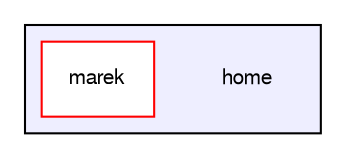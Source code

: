 digraph "/home" {
  compound=true
  node [ fontsize="10", fontname="FreeSans"];
  edge [ labelfontsize="10", labelfontname="FreeSans"];
  subgraph clusterdir_43e0a1f539e00dcfa1a6bc4d4fee4fc2 {
    graph [ bgcolor="#eeeeff", pencolor="black", label="" URL="dir_43e0a1f539e00dcfa1a6bc4d4fee4fc2.html"];
    dir_43e0a1f539e00dcfa1a6bc4d4fee4fc2 [shape=plaintext label="home"];
    dir_d7941cd9cc40a53e22cedd7004f8798f [shape=box label="marek" color="red" fillcolor="white" style="filled" URL="dir_d7941cd9cc40a53e22cedd7004f8798f.html"];
  }
}
